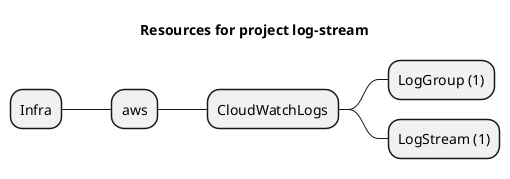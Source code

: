 @startmindmap
title Resources for project log-stream
skinparam monochrome true
+ Infra
++ aws
+++ CloudWatchLogs
++++ LogGroup (1)
++++ LogStream (1)
@endmindmap